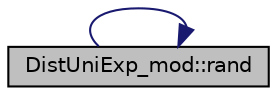 digraph "DistUniExp_mod::rand"
{
 // LATEX_PDF_SIZE
  edge [fontname="Helvetica",fontsize="10",labelfontname="Helvetica",labelfontsize="10"];
  node [fontname="Helvetica",fontsize="10",shape=record];
  rankdir="RL";
  Node1 [label="DistUniExp_mod::rand",height=0.2,width=0.4,color="black", fillcolor="grey75", style="filled", fontcolor="black",tooltip="Return a random number deviate given the current parameters of the distribution."];
  Node1 -> Node1 [dir="back",color="midnightblue",fontsize="10",style="solid"];
}
